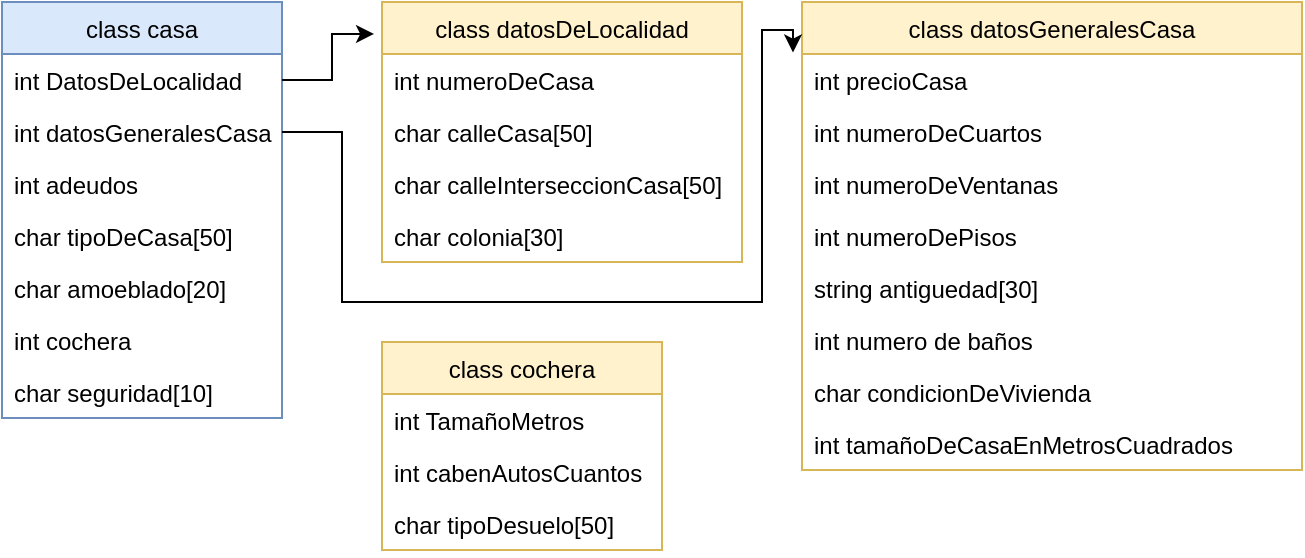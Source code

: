 <mxfile version="20.8.23" type="github">
  <diagram name="Página-1" id="cTa_LVJ5uUvVyldWmIA8">
    <mxGraphModel dx="765" dy="414" grid="1" gridSize="10" guides="1" tooltips="1" connect="1" arrows="1" fold="1" page="1" pageScale="1" pageWidth="827" pageHeight="1169" math="0" shadow="0">
      <root>
        <mxCell id="0" />
        <mxCell id="1" parent="0" />
        <mxCell id="lUvl3nBfTXmA2ObiZ9be-1" value="class casa" style="swimlane;fontStyle=0;childLayout=stackLayout;horizontal=1;startSize=26;fillColor=#dae8fc;horizontalStack=0;resizeParent=1;resizeParentMax=0;resizeLast=0;collapsible=1;marginBottom=0;strokeColor=#6c8ebf;" vertex="1" parent="1">
          <mxGeometry x="40" y="40" width="140" height="208" as="geometry" />
        </mxCell>
        <mxCell id="lUvl3nBfTXmA2ObiZ9be-2" value="int DatosDeLocalidad" style="text;strokeColor=none;fillColor=none;align=left;verticalAlign=top;spacingLeft=4;spacingRight=4;overflow=hidden;rotatable=0;points=[[0,0.5],[1,0.5]];portConstraint=eastwest;" vertex="1" parent="lUvl3nBfTXmA2ObiZ9be-1">
          <mxGeometry y="26" width="140" height="26" as="geometry" />
        </mxCell>
        <mxCell id="lUvl3nBfTXmA2ObiZ9be-19" value="int datosGeneralesCasa" style="text;strokeColor=none;fillColor=none;align=left;verticalAlign=top;spacingLeft=4;spacingRight=4;overflow=hidden;rotatable=0;points=[[0,0.5],[1,0.5]];portConstraint=eastwest;" vertex="1" parent="lUvl3nBfTXmA2ObiZ9be-1">
          <mxGeometry y="52" width="140" height="26" as="geometry" />
        </mxCell>
        <mxCell id="lUvl3nBfTXmA2ObiZ9be-23" value="int adeudos" style="text;strokeColor=none;fillColor=none;align=left;verticalAlign=top;spacingLeft=4;spacingRight=4;overflow=hidden;rotatable=0;points=[[0,0.5],[1,0.5]];portConstraint=eastwest;" vertex="1" parent="lUvl3nBfTXmA2ObiZ9be-1">
          <mxGeometry y="78" width="140" height="26" as="geometry" />
        </mxCell>
        <mxCell id="lUvl3nBfTXmA2ObiZ9be-24" value="char tipoDeCasa[50]" style="text;strokeColor=none;fillColor=none;align=left;verticalAlign=top;spacingLeft=4;spacingRight=4;overflow=hidden;rotatable=0;points=[[0,0.5],[1,0.5]];portConstraint=eastwest;" vertex="1" parent="lUvl3nBfTXmA2ObiZ9be-1">
          <mxGeometry y="104" width="140" height="26" as="geometry" />
        </mxCell>
        <mxCell id="lUvl3nBfTXmA2ObiZ9be-25" value="char amoeblado[20]" style="text;strokeColor=none;fillColor=none;align=left;verticalAlign=top;spacingLeft=4;spacingRight=4;overflow=hidden;rotatable=0;points=[[0,0.5],[1,0.5]];portConstraint=eastwest;" vertex="1" parent="lUvl3nBfTXmA2ObiZ9be-1">
          <mxGeometry y="130" width="140" height="26" as="geometry" />
        </mxCell>
        <mxCell id="lUvl3nBfTXmA2ObiZ9be-31" value="int cochera" style="text;strokeColor=none;fillColor=none;align=left;verticalAlign=top;spacingLeft=4;spacingRight=4;overflow=hidden;rotatable=0;points=[[0,0.5],[1,0.5]];portConstraint=eastwest;" vertex="1" parent="lUvl3nBfTXmA2ObiZ9be-1">
          <mxGeometry y="156" width="140" height="26" as="geometry" />
        </mxCell>
        <mxCell id="lUvl3nBfTXmA2ObiZ9be-10" value="char seguridad[10]" style="text;strokeColor=none;fillColor=none;align=left;verticalAlign=top;spacingLeft=4;spacingRight=4;overflow=hidden;rotatable=0;points=[[0,0.5],[1,0.5]];portConstraint=eastwest;" vertex="1" parent="lUvl3nBfTXmA2ObiZ9be-1">
          <mxGeometry y="182" width="140" height="26" as="geometry" />
        </mxCell>
        <mxCell id="lUvl3nBfTXmA2ObiZ9be-5" value="class datosDeLocalidad" style="swimlane;fontStyle=0;childLayout=stackLayout;horizontal=1;startSize=26;fillColor=#fff2cc;horizontalStack=0;resizeParent=1;resizeParentMax=0;resizeLast=0;collapsible=1;marginBottom=0;strokeColor=#d6b656;" vertex="1" parent="1">
          <mxGeometry x="230" y="40" width="180" height="130" as="geometry" />
        </mxCell>
        <mxCell id="lUvl3nBfTXmA2ObiZ9be-6" value="int numeroDeCasa" style="text;strokeColor=none;fillColor=none;align=left;verticalAlign=top;spacingLeft=4;spacingRight=4;overflow=hidden;rotatable=0;points=[[0,0.5],[1,0.5]];portConstraint=eastwest;" vertex="1" parent="lUvl3nBfTXmA2ObiZ9be-5">
          <mxGeometry y="26" width="180" height="26" as="geometry" />
        </mxCell>
        <mxCell id="lUvl3nBfTXmA2ObiZ9be-7" value="char calleCasa[50]" style="text;strokeColor=none;fillColor=none;align=left;verticalAlign=top;spacingLeft=4;spacingRight=4;overflow=hidden;rotatable=0;points=[[0,0.5],[1,0.5]];portConstraint=eastwest;" vertex="1" parent="lUvl3nBfTXmA2ObiZ9be-5">
          <mxGeometry y="52" width="180" height="26" as="geometry" />
        </mxCell>
        <mxCell id="lUvl3nBfTXmA2ObiZ9be-8" value="char calleInterseccionCasa[50]" style="text;strokeColor=none;fillColor=none;align=left;verticalAlign=top;spacingLeft=4;spacingRight=4;overflow=hidden;rotatable=0;points=[[0,0.5],[1,0.5]];portConstraint=eastwest;" vertex="1" parent="lUvl3nBfTXmA2ObiZ9be-5">
          <mxGeometry y="78" width="180" height="26" as="geometry" />
        </mxCell>
        <mxCell id="lUvl3nBfTXmA2ObiZ9be-9" value="char colonia[30]" style="text;strokeColor=none;fillColor=none;align=left;verticalAlign=top;spacingLeft=4;spacingRight=4;overflow=hidden;rotatable=0;points=[[0,0.5],[1,0.5]];portConstraint=eastwest;" vertex="1" parent="lUvl3nBfTXmA2ObiZ9be-5">
          <mxGeometry y="104" width="180" height="26" as="geometry" />
        </mxCell>
        <mxCell id="lUvl3nBfTXmA2ObiZ9be-12" value="class datosGeneralesCasa" style="swimlane;fontStyle=0;childLayout=stackLayout;horizontal=1;startSize=26;fillColor=#fff2cc;horizontalStack=0;resizeParent=1;resizeParentMax=0;resizeLast=0;collapsible=1;marginBottom=0;strokeColor=#d6b656;" vertex="1" parent="1">
          <mxGeometry x="440" y="40" width="250" height="234" as="geometry" />
        </mxCell>
        <mxCell id="lUvl3nBfTXmA2ObiZ9be-13" value="int precioCasa" style="text;strokeColor=none;fillColor=none;align=left;verticalAlign=top;spacingLeft=4;spacingRight=4;overflow=hidden;rotatable=0;points=[[0,0.5],[1,0.5]];portConstraint=eastwest;" vertex="1" parent="lUvl3nBfTXmA2ObiZ9be-12">
          <mxGeometry y="26" width="250" height="26" as="geometry" />
        </mxCell>
        <mxCell id="lUvl3nBfTXmA2ObiZ9be-14" value="int numeroDeCuartos" style="text;strokeColor=none;fillColor=none;align=left;verticalAlign=top;spacingLeft=4;spacingRight=4;overflow=hidden;rotatable=0;points=[[0,0.5],[1,0.5]];portConstraint=eastwest;" vertex="1" parent="lUvl3nBfTXmA2ObiZ9be-12">
          <mxGeometry y="52" width="250" height="26" as="geometry" />
        </mxCell>
        <mxCell id="lUvl3nBfTXmA2ObiZ9be-15" value="int numeroDeVentanas" style="text;strokeColor=none;fillColor=none;align=left;verticalAlign=top;spacingLeft=4;spacingRight=4;overflow=hidden;rotatable=0;points=[[0,0.5],[1,0.5]];portConstraint=eastwest;" vertex="1" parent="lUvl3nBfTXmA2ObiZ9be-12">
          <mxGeometry y="78" width="250" height="26" as="geometry" />
        </mxCell>
        <mxCell id="lUvl3nBfTXmA2ObiZ9be-16" value="int numeroDePisos" style="text;strokeColor=none;fillColor=none;align=left;verticalAlign=top;spacingLeft=4;spacingRight=4;overflow=hidden;rotatable=0;points=[[0,0.5],[1,0.5]];portConstraint=eastwest;" vertex="1" parent="lUvl3nBfTXmA2ObiZ9be-12">
          <mxGeometry y="104" width="250" height="26" as="geometry" />
        </mxCell>
        <mxCell id="lUvl3nBfTXmA2ObiZ9be-20" value="string antiguedad[30]" style="text;strokeColor=none;fillColor=none;align=left;verticalAlign=top;spacingLeft=4;spacingRight=4;overflow=hidden;rotatable=0;points=[[0,0.5],[1,0.5]];portConstraint=eastwest;" vertex="1" parent="lUvl3nBfTXmA2ObiZ9be-12">
          <mxGeometry y="130" width="250" height="26" as="geometry" />
        </mxCell>
        <mxCell id="lUvl3nBfTXmA2ObiZ9be-21" value="int numero de baños" style="text;strokeColor=none;fillColor=none;align=left;verticalAlign=top;spacingLeft=4;spacingRight=4;overflow=hidden;rotatable=0;points=[[0,0.5],[1,0.5]];portConstraint=eastwest;" vertex="1" parent="lUvl3nBfTXmA2ObiZ9be-12">
          <mxGeometry y="156" width="250" height="26" as="geometry" />
        </mxCell>
        <mxCell id="lUvl3nBfTXmA2ObiZ9be-22" value="char condicionDeVivienda" style="text;strokeColor=none;fillColor=none;align=left;verticalAlign=top;spacingLeft=4;spacingRight=4;overflow=hidden;rotatable=0;points=[[0,0.5],[1,0.5]];portConstraint=eastwest;" vertex="1" parent="lUvl3nBfTXmA2ObiZ9be-12">
          <mxGeometry y="182" width="250" height="26" as="geometry" />
        </mxCell>
        <mxCell id="lUvl3nBfTXmA2ObiZ9be-30" value="int tamañoDeCasaEnMetrosCuadrados" style="text;strokeColor=none;fillColor=none;align=left;verticalAlign=top;spacingLeft=4;spacingRight=4;overflow=hidden;rotatable=0;points=[[0,0.5],[1,0.5]];portConstraint=eastwest;" vertex="1" parent="lUvl3nBfTXmA2ObiZ9be-12">
          <mxGeometry y="208" width="250" height="26" as="geometry" />
        </mxCell>
        <mxCell id="lUvl3nBfTXmA2ObiZ9be-17" style="edgeStyle=orthogonalEdgeStyle;rounded=0;orthogonalLoop=1;jettySize=auto;html=1;entryX=-0.022;entryY=0.123;entryDx=0;entryDy=0;entryPerimeter=0;" edge="1" parent="1" source="lUvl3nBfTXmA2ObiZ9be-2" target="lUvl3nBfTXmA2ObiZ9be-5">
          <mxGeometry relative="1" as="geometry" />
        </mxCell>
        <mxCell id="lUvl3nBfTXmA2ObiZ9be-18" style="edgeStyle=orthogonalEdgeStyle;rounded=0;orthogonalLoop=1;jettySize=auto;html=1;entryX=-0.018;entryY=0.108;entryDx=0;entryDy=0;entryPerimeter=0;exitX=1;exitY=0.5;exitDx=0;exitDy=0;" edge="1" parent="1" source="lUvl3nBfTXmA2ObiZ9be-19" target="lUvl3nBfTXmA2ObiZ9be-12">
          <mxGeometry relative="1" as="geometry">
            <Array as="points">
              <mxPoint x="210" y="105" />
              <mxPoint x="210" y="190" />
              <mxPoint x="420" y="190" />
              <mxPoint x="420" y="54" />
            </Array>
          </mxGeometry>
        </mxCell>
        <mxCell id="lUvl3nBfTXmA2ObiZ9be-26" value="class cochera" style="swimlane;fontStyle=0;childLayout=stackLayout;horizontal=1;startSize=26;fillColor=#fff2cc;horizontalStack=0;resizeParent=1;resizeParentMax=0;resizeLast=0;collapsible=1;marginBottom=0;strokeColor=#d6b656;" vertex="1" parent="1">
          <mxGeometry x="230" y="210" width="140" height="104" as="geometry" />
        </mxCell>
        <mxCell id="lUvl3nBfTXmA2ObiZ9be-27" value="int TamañoMetros" style="text;strokeColor=none;fillColor=none;align=left;verticalAlign=top;spacingLeft=4;spacingRight=4;overflow=hidden;rotatable=0;points=[[0,0.5],[1,0.5]];portConstraint=eastwest;" vertex="1" parent="lUvl3nBfTXmA2ObiZ9be-26">
          <mxGeometry y="26" width="140" height="26" as="geometry" />
        </mxCell>
        <mxCell id="lUvl3nBfTXmA2ObiZ9be-28" value="int cabenAutosCuantos" style="text;strokeColor=none;fillColor=none;align=left;verticalAlign=top;spacingLeft=4;spacingRight=4;overflow=hidden;rotatable=0;points=[[0,0.5],[1,0.5]];portConstraint=eastwest;" vertex="1" parent="lUvl3nBfTXmA2ObiZ9be-26">
          <mxGeometry y="52" width="140" height="26" as="geometry" />
        </mxCell>
        <mxCell id="lUvl3nBfTXmA2ObiZ9be-29" value="char tipoDesuelo[50]" style="text;strokeColor=none;fillColor=none;align=left;verticalAlign=top;spacingLeft=4;spacingRight=4;overflow=hidden;rotatable=0;points=[[0,0.5],[1,0.5]];portConstraint=eastwest;" vertex="1" parent="lUvl3nBfTXmA2ObiZ9be-26">
          <mxGeometry y="78" width="140" height="26" as="geometry" />
        </mxCell>
      </root>
    </mxGraphModel>
  </diagram>
</mxfile>
